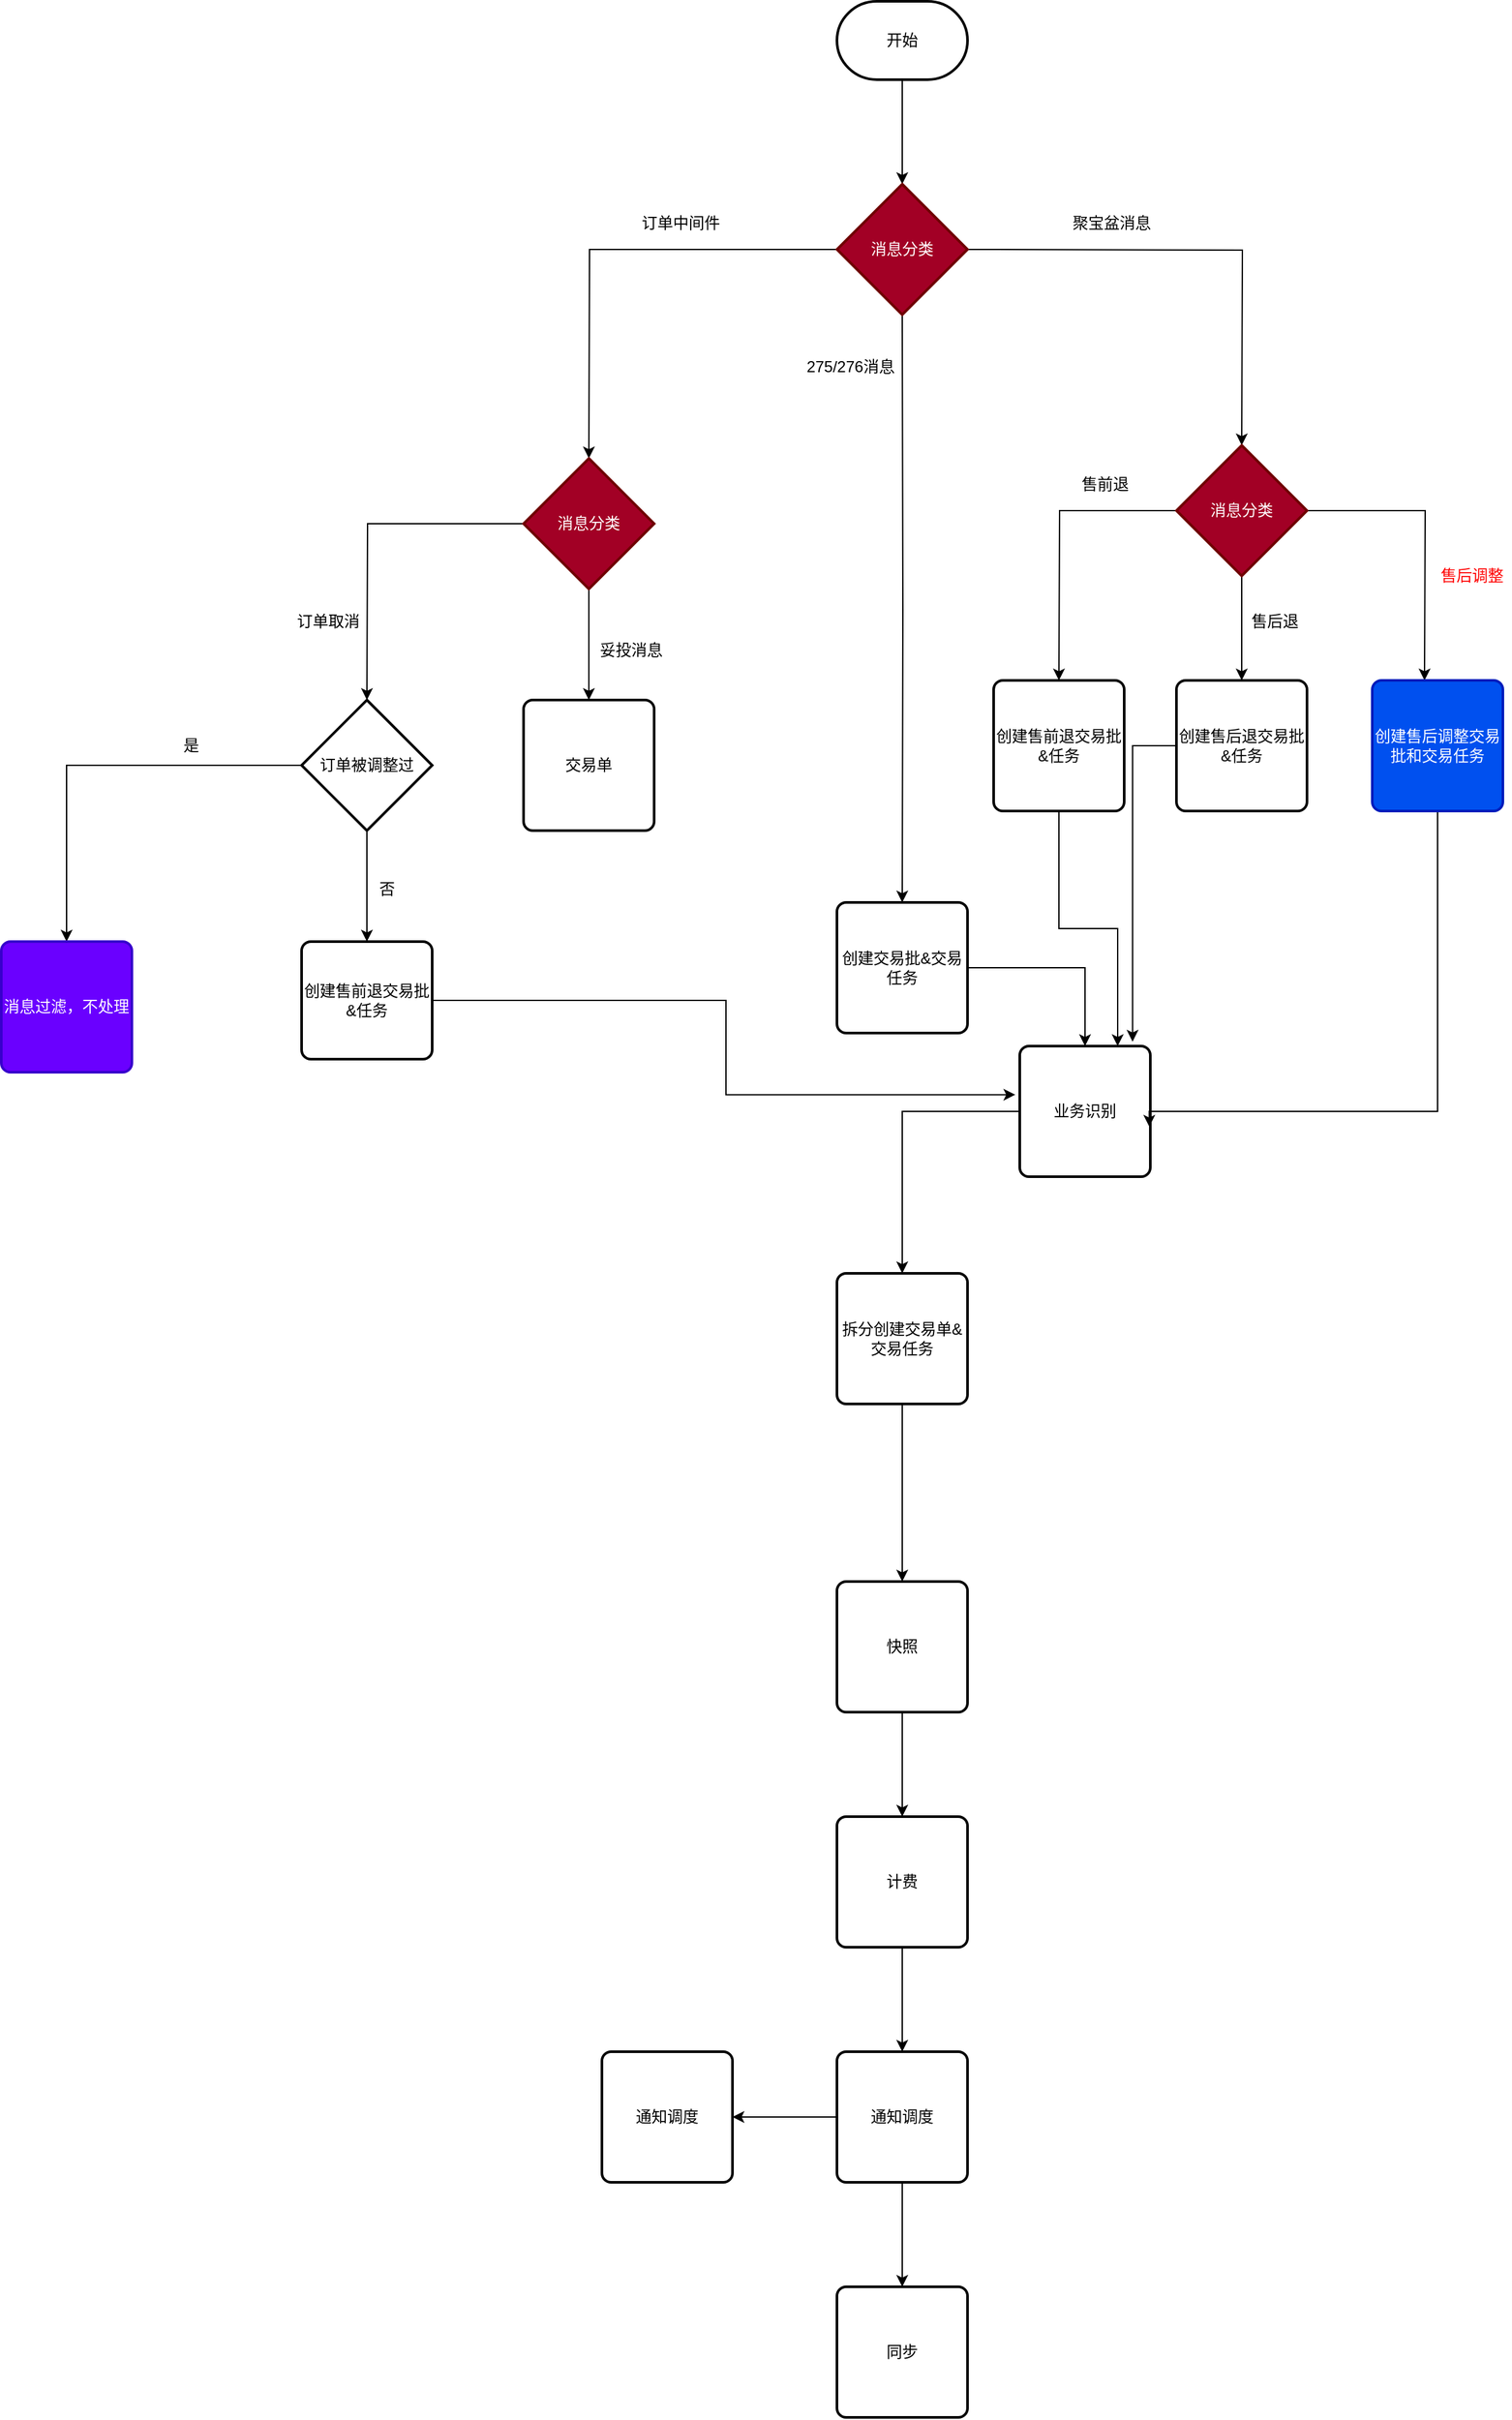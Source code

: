 <mxfile version="13.1.3">
    <diagram id="6hGFLwfOUW9BJ-s0fimq" name="Page-1">
        <mxGraphModel dx="1819" dy="577" grid="1" gridSize="10" guides="1" tooltips="1" connect="1" arrows="1" fold="1" page="1" pageScale="1" pageWidth="827" pageHeight="1169" math="0" shadow="0">
            <root>
                <mxCell id="0"/>
                <mxCell id="1" parent="0"/>
                <mxCell id="47" value="" style="edgeStyle=orthogonalEdgeStyle;rounded=0;orthogonalLoop=1;jettySize=auto;html=1;" parent="1" source="45" edge="1">
                    <mxGeometry relative="1" as="geometry">
                        <mxPoint x="330" y="190" as="targetPoint"/>
                    </mxGeometry>
                </mxCell>
                <mxCell id="45" value="开始" style="strokeWidth=2;html=1;shape=mxgraph.flowchart.terminator;whiteSpace=wrap;" parent="1" vertex="1">
                    <mxGeometry x="280" y="50" width="100" height="60" as="geometry"/>
                </mxCell>
                <mxCell id="50" value="" style="edgeStyle=orthogonalEdgeStyle;rounded=0;orthogonalLoop=1;jettySize=auto;html=1;" parent="1" target="49" edge="1">
                    <mxGeometry relative="1" as="geometry">
                        <mxPoint x="330" y="290" as="sourcePoint"/>
                    </mxGeometry>
                </mxCell>
                <mxCell id="52" value="" style="edgeStyle=orthogonalEdgeStyle;rounded=0;orthogonalLoop=1;jettySize=auto;html=1;" parent="1" edge="1">
                    <mxGeometry relative="1" as="geometry">
                        <mxPoint x="380" y="240" as="sourcePoint"/>
                        <mxPoint x="590" y="390" as="targetPoint"/>
                    </mxGeometry>
                </mxCell>
                <mxCell id="54" value="" style="edgeStyle=orthogonalEdgeStyle;rounded=0;orthogonalLoop=1;jettySize=auto;html=1;" parent="1" source="60" edge="1">
                    <mxGeometry relative="1" as="geometry">
                        <mxPoint x="280" y="240" as="sourcePoint"/>
                        <mxPoint x="90" y="400" as="targetPoint"/>
                    </mxGeometry>
                </mxCell>
                <mxCell id="86" value="" style="edgeStyle=orthogonalEdgeStyle;rounded=0;orthogonalLoop=1;jettySize=auto;html=1;" parent="1" source="49" target="85" edge="1">
                    <mxGeometry relative="1" as="geometry"/>
                </mxCell>
                <mxCell id="49" value="创建交易批&amp;amp;交易任务" style="rounded=1;whiteSpace=wrap;html=1;absoluteArcSize=1;arcSize=14;strokeWidth=2;" parent="1" vertex="1">
                    <mxGeometry x="280" y="740" width="100" height="100" as="geometry"/>
                </mxCell>
                <mxCell id="101" value="" style="edgeStyle=orthogonalEdgeStyle;rounded=0;orthogonalLoop=1;jettySize=auto;html=1;" parent="1" source="85" target="100" edge="1">
                    <mxGeometry relative="1" as="geometry"/>
                </mxCell>
                <mxCell id="85" value="业务识别" style="rounded=1;whiteSpace=wrap;html=1;absoluteArcSize=1;arcSize=14;strokeWidth=2;" parent="1" vertex="1">
                    <mxGeometry x="420" y="850" width="100" height="100" as="geometry"/>
                </mxCell>
                <mxCell id="103" value="" style="edgeStyle=orthogonalEdgeStyle;rounded=0;orthogonalLoop=1;jettySize=auto;html=1;" parent="1" source="100" target="102" edge="1">
                    <mxGeometry relative="1" as="geometry"/>
                </mxCell>
                <mxCell id="100" value="拆分创建交易单&amp;amp;交易任务" style="rounded=1;whiteSpace=wrap;html=1;absoluteArcSize=1;arcSize=14;strokeWidth=2;" parent="1" vertex="1">
                    <mxGeometry x="280" y="1024" width="100" height="100" as="geometry"/>
                </mxCell>
                <mxCell id="111" value="" style="edgeStyle=orthogonalEdgeStyle;rounded=0;orthogonalLoop=1;jettySize=auto;html=1;" parent="1" source="102" target="110" edge="1">
                    <mxGeometry relative="1" as="geometry"/>
                </mxCell>
                <mxCell id="102" value="快照" style="rounded=1;whiteSpace=wrap;html=1;absoluteArcSize=1;arcSize=14;strokeWidth=2;" parent="1" vertex="1">
                    <mxGeometry x="280" y="1260" width="100" height="100" as="geometry"/>
                </mxCell>
                <mxCell id="113" value="" style="edgeStyle=orthogonalEdgeStyle;rounded=0;orthogonalLoop=1;jettySize=auto;html=1;" parent="1" source="110" target="112" edge="1">
                    <mxGeometry relative="1" as="geometry"/>
                </mxCell>
                <mxCell id="110" value="计费" style="rounded=1;whiteSpace=wrap;html=1;absoluteArcSize=1;arcSize=14;strokeWidth=2;" parent="1" vertex="1">
                    <mxGeometry x="280" y="1440" width="100" height="100" as="geometry"/>
                </mxCell>
                <mxCell id="121" value="" style="edgeStyle=orthogonalEdgeStyle;rounded=0;orthogonalLoop=1;jettySize=auto;html=1;" parent="1" source="112" target="120" edge="1">
                    <mxGeometry relative="1" as="geometry"/>
                </mxCell>
                <mxCell id="123" value="" style="edgeStyle=orthogonalEdgeStyle;rounded=0;orthogonalLoop=1;jettySize=auto;html=1;" parent="1" source="112" target="122" edge="1">
                    <mxGeometry relative="1" as="geometry"/>
                </mxCell>
                <mxCell id="112" value="通知调度" style="rounded=1;whiteSpace=wrap;html=1;absoluteArcSize=1;arcSize=14;strokeWidth=2;" parent="1" vertex="1">
                    <mxGeometry x="280" y="1620" width="100" height="100" as="geometry"/>
                </mxCell>
                <mxCell id="122" value="通知调度" style="rounded=1;whiteSpace=wrap;html=1;absoluteArcSize=1;arcSize=14;strokeWidth=2;" parent="1" vertex="1">
                    <mxGeometry x="100" y="1620" width="100" height="100" as="geometry"/>
                </mxCell>
                <mxCell id="120" value="同步" style="rounded=1;whiteSpace=wrap;html=1;absoluteArcSize=1;arcSize=14;strokeWidth=2;" parent="1" vertex="1">
                    <mxGeometry x="280" y="1800" width="100" height="100" as="geometry"/>
                </mxCell>
                <mxCell id="55" value="275/276消息" style="text;html=1;align=center;verticalAlign=middle;resizable=0;points=[];autosize=1;" parent="1" vertex="1">
                    <mxGeometry x="250" y="320" width="80" height="20" as="geometry"/>
                </mxCell>
                <mxCell id="57" value="聚宝盆消息" style="text;html=1;align=center;verticalAlign=middle;resizable=0;points=[];autosize=1;" parent="1" vertex="1">
                    <mxGeometry x="450" y="210" width="80" height="20" as="geometry"/>
                </mxCell>
                <mxCell id="58" value="订单中间件" style="text;html=1;align=center;verticalAlign=middle;resizable=0;points=[];autosize=1;" parent="1" vertex="1">
                    <mxGeometry x="120" y="210" width="80" height="20" as="geometry"/>
                </mxCell>
                <mxCell id="60" value="消息分类" style="strokeWidth=2;html=1;shape=mxgraph.flowchart.decision;whiteSpace=wrap;fillColor=#a20025;strokeColor=#6F0000;fontColor=#ffffff;" parent="1" vertex="1">
                    <mxGeometry x="280" y="190" width="100" height="100" as="geometry"/>
                </mxCell>
                <mxCell id="65" value="" style="edgeStyle=orthogonalEdgeStyle;rounded=0;orthogonalLoop=1;jettySize=auto;html=1;" parent="1" source="62" edge="1">
                    <mxGeometry relative="1" as="geometry">
                        <mxPoint x="590" y="570" as="targetPoint"/>
                    </mxGeometry>
                </mxCell>
                <mxCell id="68" value="" style="edgeStyle=orthogonalEdgeStyle;rounded=0;orthogonalLoop=1;jettySize=auto;html=1;" parent="1" source="62" edge="1">
                    <mxGeometry relative="1" as="geometry">
                        <mxPoint x="730" y="570" as="targetPoint"/>
                    </mxGeometry>
                </mxCell>
                <mxCell id="70" value="" style="edgeStyle=orthogonalEdgeStyle;rounded=0;orthogonalLoop=1;jettySize=auto;html=1;" parent="1" source="62" edge="1">
                    <mxGeometry relative="1" as="geometry">
                        <mxPoint x="450" y="570" as="targetPoint"/>
                    </mxGeometry>
                </mxCell>
                <mxCell id="62" value="消息分类" style="strokeWidth=2;html=1;shape=mxgraph.flowchart.decision;whiteSpace=wrap;fillColor=#a20025;strokeColor=#6F0000;fontColor=#ffffff;" parent="1" vertex="1">
                    <mxGeometry x="540" y="390" width="100" height="100" as="geometry"/>
                </mxCell>
                <mxCell id="79" value="" style="edgeStyle=orthogonalEdgeStyle;rounded=0;orthogonalLoop=1;jettySize=auto;html=1;" parent="1" source="63" edge="1">
                    <mxGeometry relative="1" as="geometry">
                        <mxPoint x="90" y="585" as="targetPoint"/>
                    </mxGeometry>
                </mxCell>
                <mxCell id="82" value="" style="edgeStyle=orthogonalEdgeStyle;rounded=0;orthogonalLoop=1;jettySize=auto;html=1;" parent="1" source="63" edge="1">
                    <mxGeometry relative="1" as="geometry">
                        <mxPoint x="-80" y="585" as="targetPoint"/>
                    </mxGeometry>
                </mxCell>
                <mxCell id="63" value="消息分类" style="strokeWidth=2;html=1;shape=mxgraph.flowchart.decision;whiteSpace=wrap;fillColor=#a20025;strokeColor=#6F0000;fontColor=#ffffff;" parent="1" vertex="1">
                    <mxGeometry x="40" y="400" width="100" height="100" as="geometry"/>
                </mxCell>
                <mxCell id="107" value="" style="edgeStyle=orthogonalEdgeStyle;rounded=0;orthogonalLoop=1;jettySize=auto;html=1;entryX=0.864;entryY=-0.034;entryDx=0;entryDy=0;entryPerimeter=0;" parent="1" source="66" target="85" edge="1">
                    <mxGeometry relative="1" as="geometry">
                        <mxPoint x="590" y="750.0" as="targetPoint"/>
                    </mxGeometry>
                </mxCell>
                <mxCell id="66" value="创建售后退交易批&amp;amp;任务" style="rounded=1;whiteSpace=wrap;html=1;absoluteArcSize=1;arcSize=14;strokeWidth=2;" parent="1" vertex="1">
                    <mxGeometry x="540" y="570" width="100" height="100" as="geometry"/>
                </mxCell>
                <mxCell id="71" value="售前退" style="text;html=1;align=center;verticalAlign=middle;resizable=0;points=[];autosize=1;" parent="1" vertex="1">
                    <mxGeometry x="460" y="410" width="50" height="20" as="geometry"/>
                </mxCell>
                <mxCell id="72" value="售后退" style="text;html=1;align=center;verticalAlign=middle;resizable=0;points=[];autosize=1;" parent="1" vertex="1">
                    <mxGeometry x="590" y="515" width="50" height="20" as="geometry"/>
                </mxCell>
                <mxCell id="73" value="&lt;font color=&quot;#ff0000&quot;&gt;售后调整&lt;/font&gt;" style="text;html=1;align=center;verticalAlign=middle;resizable=0;points=[];autosize=1;" parent="1" vertex="1">
                    <mxGeometry x="736" y="480" width="60" height="20" as="geometry"/>
                </mxCell>
                <mxCell id="105" value="" style="edgeStyle=orthogonalEdgeStyle;rounded=0;orthogonalLoop=1;jettySize=auto;html=1;entryX=0.75;entryY=0;entryDx=0;entryDy=0;" parent="1" source="74" target="85" edge="1">
                    <mxGeometry relative="1" as="geometry">
                        <mxPoint x="450" y="750.0" as="targetPoint"/>
                    </mxGeometry>
                </mxCell>
                <mxCell id="74" value="创建售前退交易批&amp;amp;任务" style="rounded=1;whiteSpace=wrap;html=1;absoluteArcSize=1;arcSize=14;strokeWidth=2;" parent="1" vertex="1">
                    <mxGeometry x="400" y="570" width="100" height="100" as="geometry"/>
                </mxCell>
                <mxCell id="109" value="" style="edgeStyle=orthogonalEdgeStyle;rounded=0;orthogonalLoop=1;jettySize=auto;html=1;entryX=0.992;entryY=0.617;entryDx=0;entryDy=0;entryPerimeter=0;" parent="1" source="75" target="85" edge="1">
                    <mxGeometry relative="1" as="geometry">
                        <mxPoint x="740" y="750.0" as="targetPoint"/>
                        <Array as="points">
                            <mxPoint x="740" y="900"/>
                            <mxPoint x="519" y="900"/>
                        </Array>
                    </mxGeometry>
                </mxCell>
                <mxCell id="75" value="创建售后调整交易批和交易任务" style="rounded=1;whiteSpace=wrap;html=1;absoluteArcSize=1;arcSize=14;strokeWidth=2;fillColor=#0050ef;strokeColor=#001DBC;fontColor=#ffffff;" parent="1" vertex="1">
                    <mxGeometry x="690" y="570" width="100" height="100" as="geometry"/>
                </mxCell>
                <mxCell id="81" value="交易单" style="rounded=1;whiteSpace=wrap;html=1;absoluteArcSize=1;arcSize=14;strokeWidth=2;" parent="1" vertex="1">
                    <mxGeometry x="40" y="585" width="100" height="100" as="geometry"/>
                </mxCell>
                <mxCell id="83" value="妥投消息" style="text;html=1;align=center;verticalAlign=middle;resizable=0;points=[];autosize=1;" parent="1" vertex="1">
                    <mxGeometry x="92" y="537" width="60" height="20" as="geometry"/>
                </mxCell>
                <mxCell id="84" value="订单取消" style="text;html=1;align=center;verticalAlign=middle;resizable=0;points=[];autosize=1;" parent="1" vertex="1">
                    <mxGeometry x="-140" y="515" width="60" height="20" as="geometry"/>
                </mxCell>
                <mxCell id="89" value="" style="edgeStyle=orthogonalEdgeStyle;rounded=0;orthogonalLoop=1;jettySize=auto;html=1;" parent="1" source="87" edge="1">
                    <mxGeometry relative="1" as="geometry">
                        <mxPoint x="-80" y="770" as="targetPoint"/>
                    </mxGeometry>
                </mxCell>
                <mxCell id="98" value="" style="edgeStyle=orthogonalEdgeStyle;rounded=0;orthogonalLoop=1;jettySize=auto;html=1;" parent="1" source="87" target="96" edge="1">
                    <mxGeometry relative="1" as="geometry"/>
                </mxCell>
                <mxCell id="87" value="订单被调整过" style="strokeWidth=2;html=1;shape=mxgraph.flowchart.decision;whiteSpace=wrap;" parent="1" vertex="1">
                    <mxGeometry x="-130" y="585" width="100" height="100" as="geometry"/>
                </mxCell>
                <mxCell id="92" value="否" style="text;html=1;align=center;verticalAlign=middle;resizable=0;points=[];autosize=1;" parent="1" vertex="1">
                    <mxGeometry x="-80" y="720" width="30" height="20" as="geometry"/>
                </mxCell>
                <mxCell id="117" value="" style="edgeStyle=orthogonalEdgeStyle;rounded=0;orthogonalLoop=1;jettySize=auto;html=1;entryX=-0.034;entryY=0.372;entryDx=0;entryDy=0;entryPerimeter=0;" parent="1" source="94" target="85" edge="1">
                    <mxGeometry relative="1" as="geometry">
                        <mxPoint x="50" y="815.0" as="targetPoint"/>
                    </mxGeometry>
                </mxCell>
                <mxCell id="94" value="创建售前退交易批&amp;amp;任务" style="rounded=1;whiteSpace=wrap;html=1;absoluteArcSize=1;arcSize=14;strokeWidth=2;" parent="1" vertex="1">
                    <mxGeometry x="-130" y="770" width="100" height="90" as="geometry"/>
                </mxCell>
                <mxCell id="95" value="是" style="text;html=1;align=center;verticalAlign=middle;resizable=0;points=[];autosize=1;" parent="1" vertex="1">
                    <mxGeometry x="-230" y="610" width="30" height="20" as="geometry"/>
                </mxCell>
                <mxCell id="96" value="消息过滤，不处理" style="rounded=1;whiteSpace=wrap;html=1;absoluteArcSize=1;arcSize=14;strokeWidth=2;fillColor=#6a00ff;strokeColor=#3700CC;fontColor=#ffffff;" parent="1" vertex="1">
                    <mxGeometry x="-360" y="770" width="100" height="100" as="geometry"/>
                </mxCell>
            </root>
        </mxGraphModel>
    </diagram>
</mxfile>